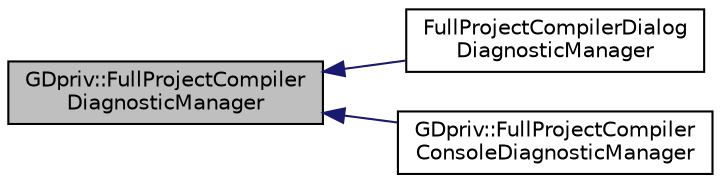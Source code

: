 digraph "GDpriv::FullProjectCompilerDiagnosticManager"
{
  edge [fontname="Helvetica",fontsize="10",labelfontname="Helvetica",labelfontsize="10"];
  node [fontname="Helvetica",fontsize="10",shape=record];
  rankdir="LR";
  Node1 [label="GDpriv::FullProjectCompiler\lDiagnosticManager",height=0.2,width=0.4,color="black", fillcolor="grey75", style="filled", fontcolor="black"];
  Node1 -> Node2 [dir="back",color="midnightblue",fontsize="10",style="solid",fontname="Helvetica"];
  Node2 [label="FullProjectCompilerDialog\lDiagnosticManager",height=0.2,width=0.4,color="black", fillcolor="white", style="filled",URL="$dc/daf/class_full_project_compiler_dialog_diagnostic_manager.html"];
  Node1 -> Node3 [dir="back",color="midnightblue",fontsize="10",style="solid",fontname="Helvetica"];
  Node3 [label="GDpriv::FullProjectCompiler\lConsoleDiagnosticManager",height=0.2,width=0.4,color="black", fillcolor="white", style="filled",URL="$d4/d0a/class_g_dpriv_1_1_full_project_compiler_console_diagnostic_manager.html"];
}
